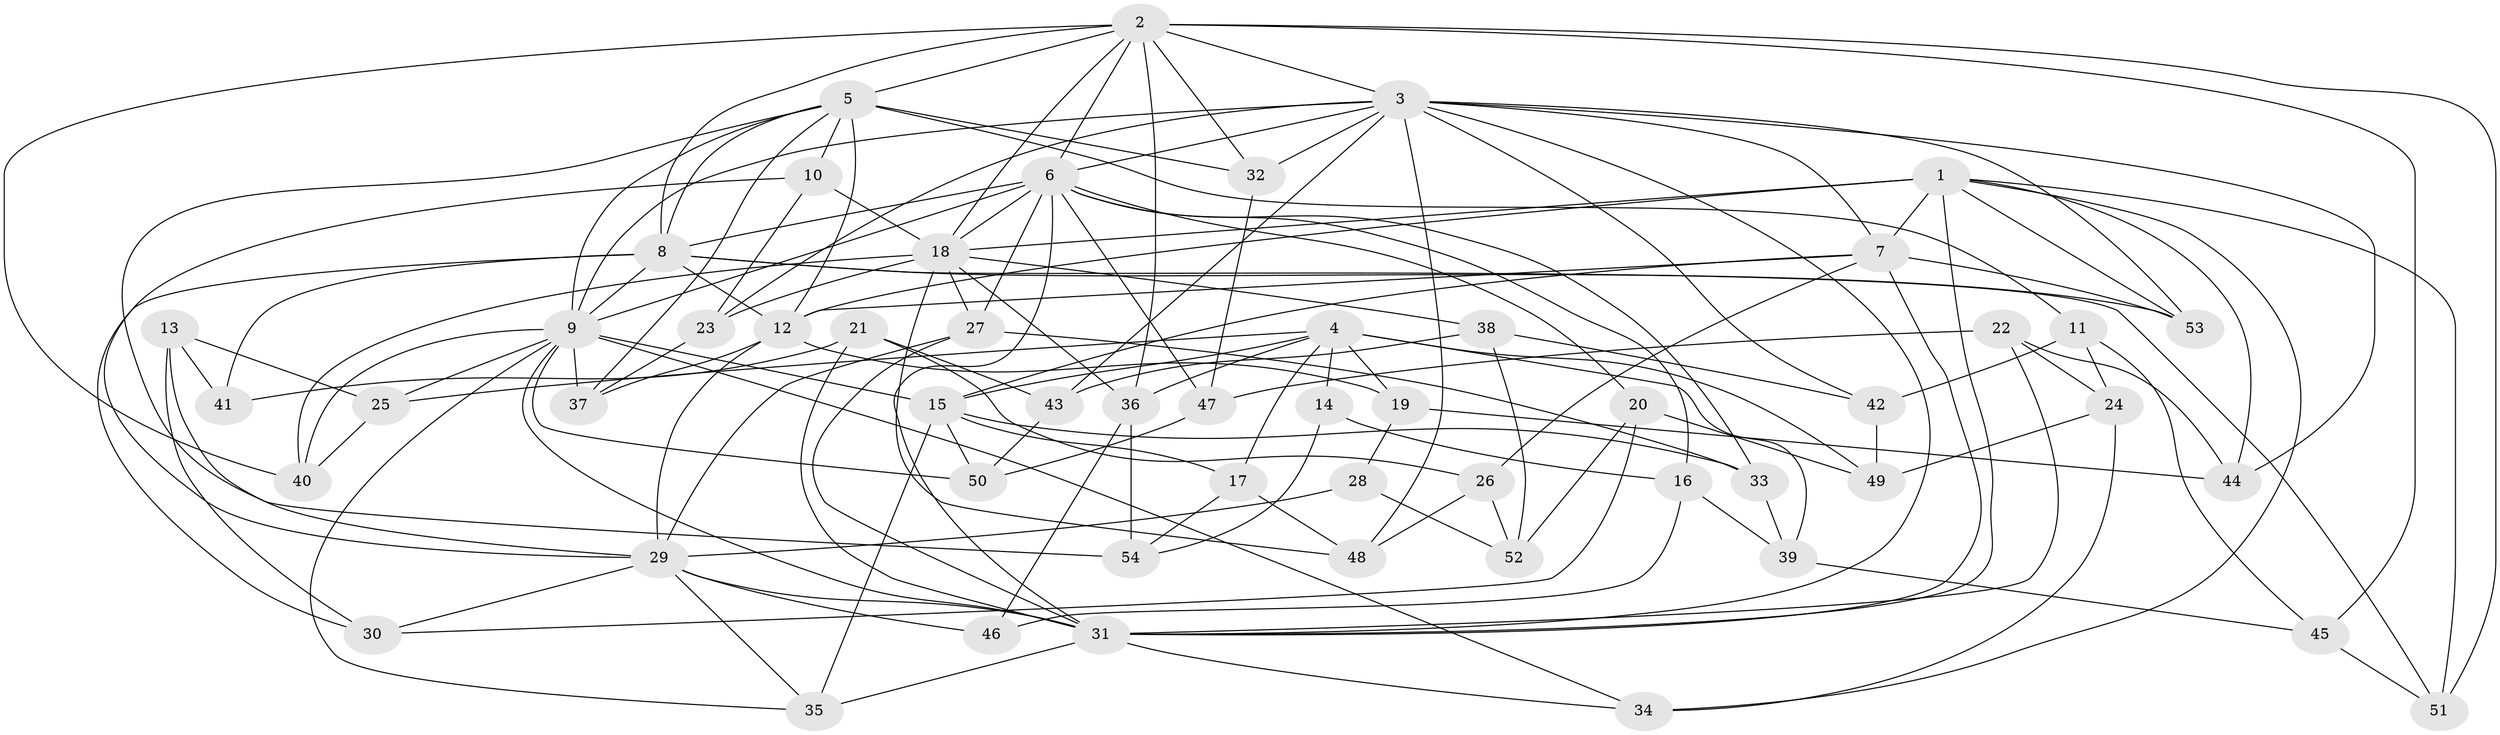 // original degree distribution, {4: 1.0}
// Generated by graph-tools (version 1.1) at 2025/38/03/09/25 02:38:02]
// undirected, 54 vertices, 144 edges
graph export_dot {
graph [start="1"]
  node [color=gray90,style=filled];
  1;
  2;
  3;
  4;
  5;
  6;
  7;
  8;
  9;
  10;
  11;
  12;
  13;
  14;
  15;
  16;
  17;
  18;
  19;
  20;
  21;
  22;
  23;
  24;
  25;
  26;
  27;
  28;
  29;
  30;
  31;
  32;
  33;
  34;
  35;
  36;
  37;
  38;
  39;
  40;
  41;
  42;
  43;
  44;
  45;
  46;
  47;
  48;
  49;
  50;
  51;
  52;
  53;
  54;
  1 -- 7 [weight=2.0];
  1 -- 12 [weight=3.0];
  1 -- 18 [weight=1.0];
  1 -- 31 [weight=2.0];
  1 -- 34 [weight=1.0];
  1 -- 44 [weight=1.0];
  1 -- 51 [weight=1.0];
  1 -- 53 [weight=1.0];
  2 -- 3 [weight=1.0];
  2 -- 5 [weight=1.0];
  2 -- 6 [weight=1.0];
  2 -- 8 [weight=1.0];
  2 -- 18 [weight=2.0];
  2 -- 32 [weight=1.0];
  2 -- 36 [weight=2.0];
  2 -- 40 [weight=1.0];
  2 -- 45 [weight=1.0];
  2 -- 51 [weight=1.0];
  3 -- 6 [weight=1.0];
  3 -- 7 [weight=1.0];
  3 -- 9 [weight=1.0];
  3 -- 23 [weight=1.0];
  3 -- 31 [weight=1.0];
  3 -- 32 [weight=1.0];
  3 -- 42 [weight=1.0];
  3 -- 43 [weight=1.0];
  3 -- 44 [weight=1.0];
  3 -- 48 [weight=1.0];
  3 -- 53 [weight=1.0];
  4 -- 14 [weight=2.0];
  4 -- 15 [weight=2.0];
  4 -- 17 [weight=1.0];
  4 -- 19 [weight=1.0];
  4 -- 25 [weight=1.0];
  4 -- 36 [weight=1.0];
  4 -- 39 [weight=1.0];
  4 -- 49 [weight=1.0];
  5 -- 8 [weight=1.0];
  5 -- 9 [weight=1.0];
  5 -- 10 [weight=1.0];
  5 -- 11 [weight=1.0];
  5 -- 12 [weight=2.0];
  5 -- 32 [weight=1.0];
  5 -- 37 [weight=1.0];
  5 -- 54 [weight=1.0];
  6 -- 8 [weight=1.0];
  6 -- 9 [weight=1.0];
  6 -- 16 [weight=1.0];
  6 -- 18 [weight=1.0];
  6 -- 20 [weight=1.0];
  6 -- 27 [weight=2.0];
  6 -- 31 [weight=1.0];
  6 -- 33 [weight=1.0];
  6 -- 47 [weight=1.0];
  7 -- 12 [weight=1.0];
  7 -- 15 [weight=1.0];
  7 -- 26 [weight=1.0];
  7 -- 31 [weight=1.0];
  7 -- 53 [weight=1.0];
  8 -- 9 [weight=1.0];
  8 -- 12 [weight=3.0];
  8 -- 30 [weight=1.0];
  8 -- 41 [weight=2.0];
  8 -- 51 [weight=1.0];
  8 -- 53 [weight=1.0];
  9 -- 15 [weight=1.0];
  9 -- 25 [weight=1.0];
  9 -- 31 [weight=1.0];
  9 -- 34 [weight=1.0];
  9 -- 35 [weight=1.0];
  9 -- 37 [weight=1.0];
  9 -- 40 [weight=1.0];
  9 -- 50 [weight=1.0];
  10 -- 18 [weight=1.0];
  10 -- 23 [weight=1.0];
  10 -- 29 [weight=1.0];
  11 -- 24 [weight=1.0];
  11 -- 42 [weight=1.0];
  11 -- 45 [weight=1.0];
  12 -- 19 [weight=1.0];
  12 -- 29 [weight=1.0];
  12 -- 37 [weight=1.0];
  13 -- 25 [weight=1.0];
  13 -- 29 [weight=1.0];
  13 -- 30 [weight=1.0];
  13 -- 41 [weight=1.0];
  14 -- 16 [weight=1.0];
  14 -- 54 [weight=1.0];
  15 -- 17 [weight=1.0];
  15 -- 33 [weight=1.0];
  15 -- 35 [weight=1.0];
  15 -- 50 [weight=1.0];
  16 -- 39 [weight=1.0];
  16 -- 46 [weight=1.0];
  17 -- 48 [weight=1.0];
  17 -- 54 [weight=1.0];
  18 -- 23 [weight=1.0];
  18 -- 27 [weight=1.0];
  18 -- 36 [weight=2.0];
  18 -- 38 [weight=1.0];
  18 -- 40 [weight=1.0];
  18 -- 48 [weight=1.0];
  19 -- 28 [weight=1.0];
  19 -- 44 [weight=1.0];
  20 -- 30 [weight=1.0];
  20 -- 49 [weight=1.0];
  20 -- 52 [weight=1.0];
  21 -- 26 [weight=1.0];
  21 -- 31 [weight=1.0];
  21 -- 41 [weight=1.0];
  21 -- 43 [weight=1.0];
  22 -- 24 [weight=1.0];
  22 -- 31 [weight=1.0];
  22 -- 44 [weight=1.0];
  22 -- 47 [weight=1.0];
  23 -- 37 [weight=1.0];
  24 -- 34 [weight=1.0];
  24 -- 49 [weight=1.0];
  25 -- 40 [weight=1.0];
  26 -- 48 [weight=1.0];
  26 -- 52 [weight=1.0];
  27 -- 29 [weight=1.0];
  27 -- 31 [weight=1.0];
  27 -- 33 [weight=1.0];
  28 -- 29 [weight=2.0];
  28 -- 52 [weight=1.0];
  29 -- 30 [weight=1.0];
  29 -- 31 [weight=1.0];
  29 -- 35 [weight=1.0];
  29 -- 46 [weight=1.0];
  31 -- 34 [weight=1.0];
  31 -- 35 [weight=1.0];
  32 -- 47 [weight=1.0];
  33 -- 39 [weight=1.0];
  36 -- 46 [weight=2.0];
  36 -- 54 [weight=1.0];
  38 -- 42 [weight=1.0];
  38 -- 43 [weight=1.0];
  38 -- 52 [weight=1.0];
  39 -- 45 [weight=1.0];
  42 -- 49 [weight=1.0];
  43 -- 50 [weight=1.0];
  45 -- 51 [weight=1.0];
  47 -- 50 [weight=1.0];
}
